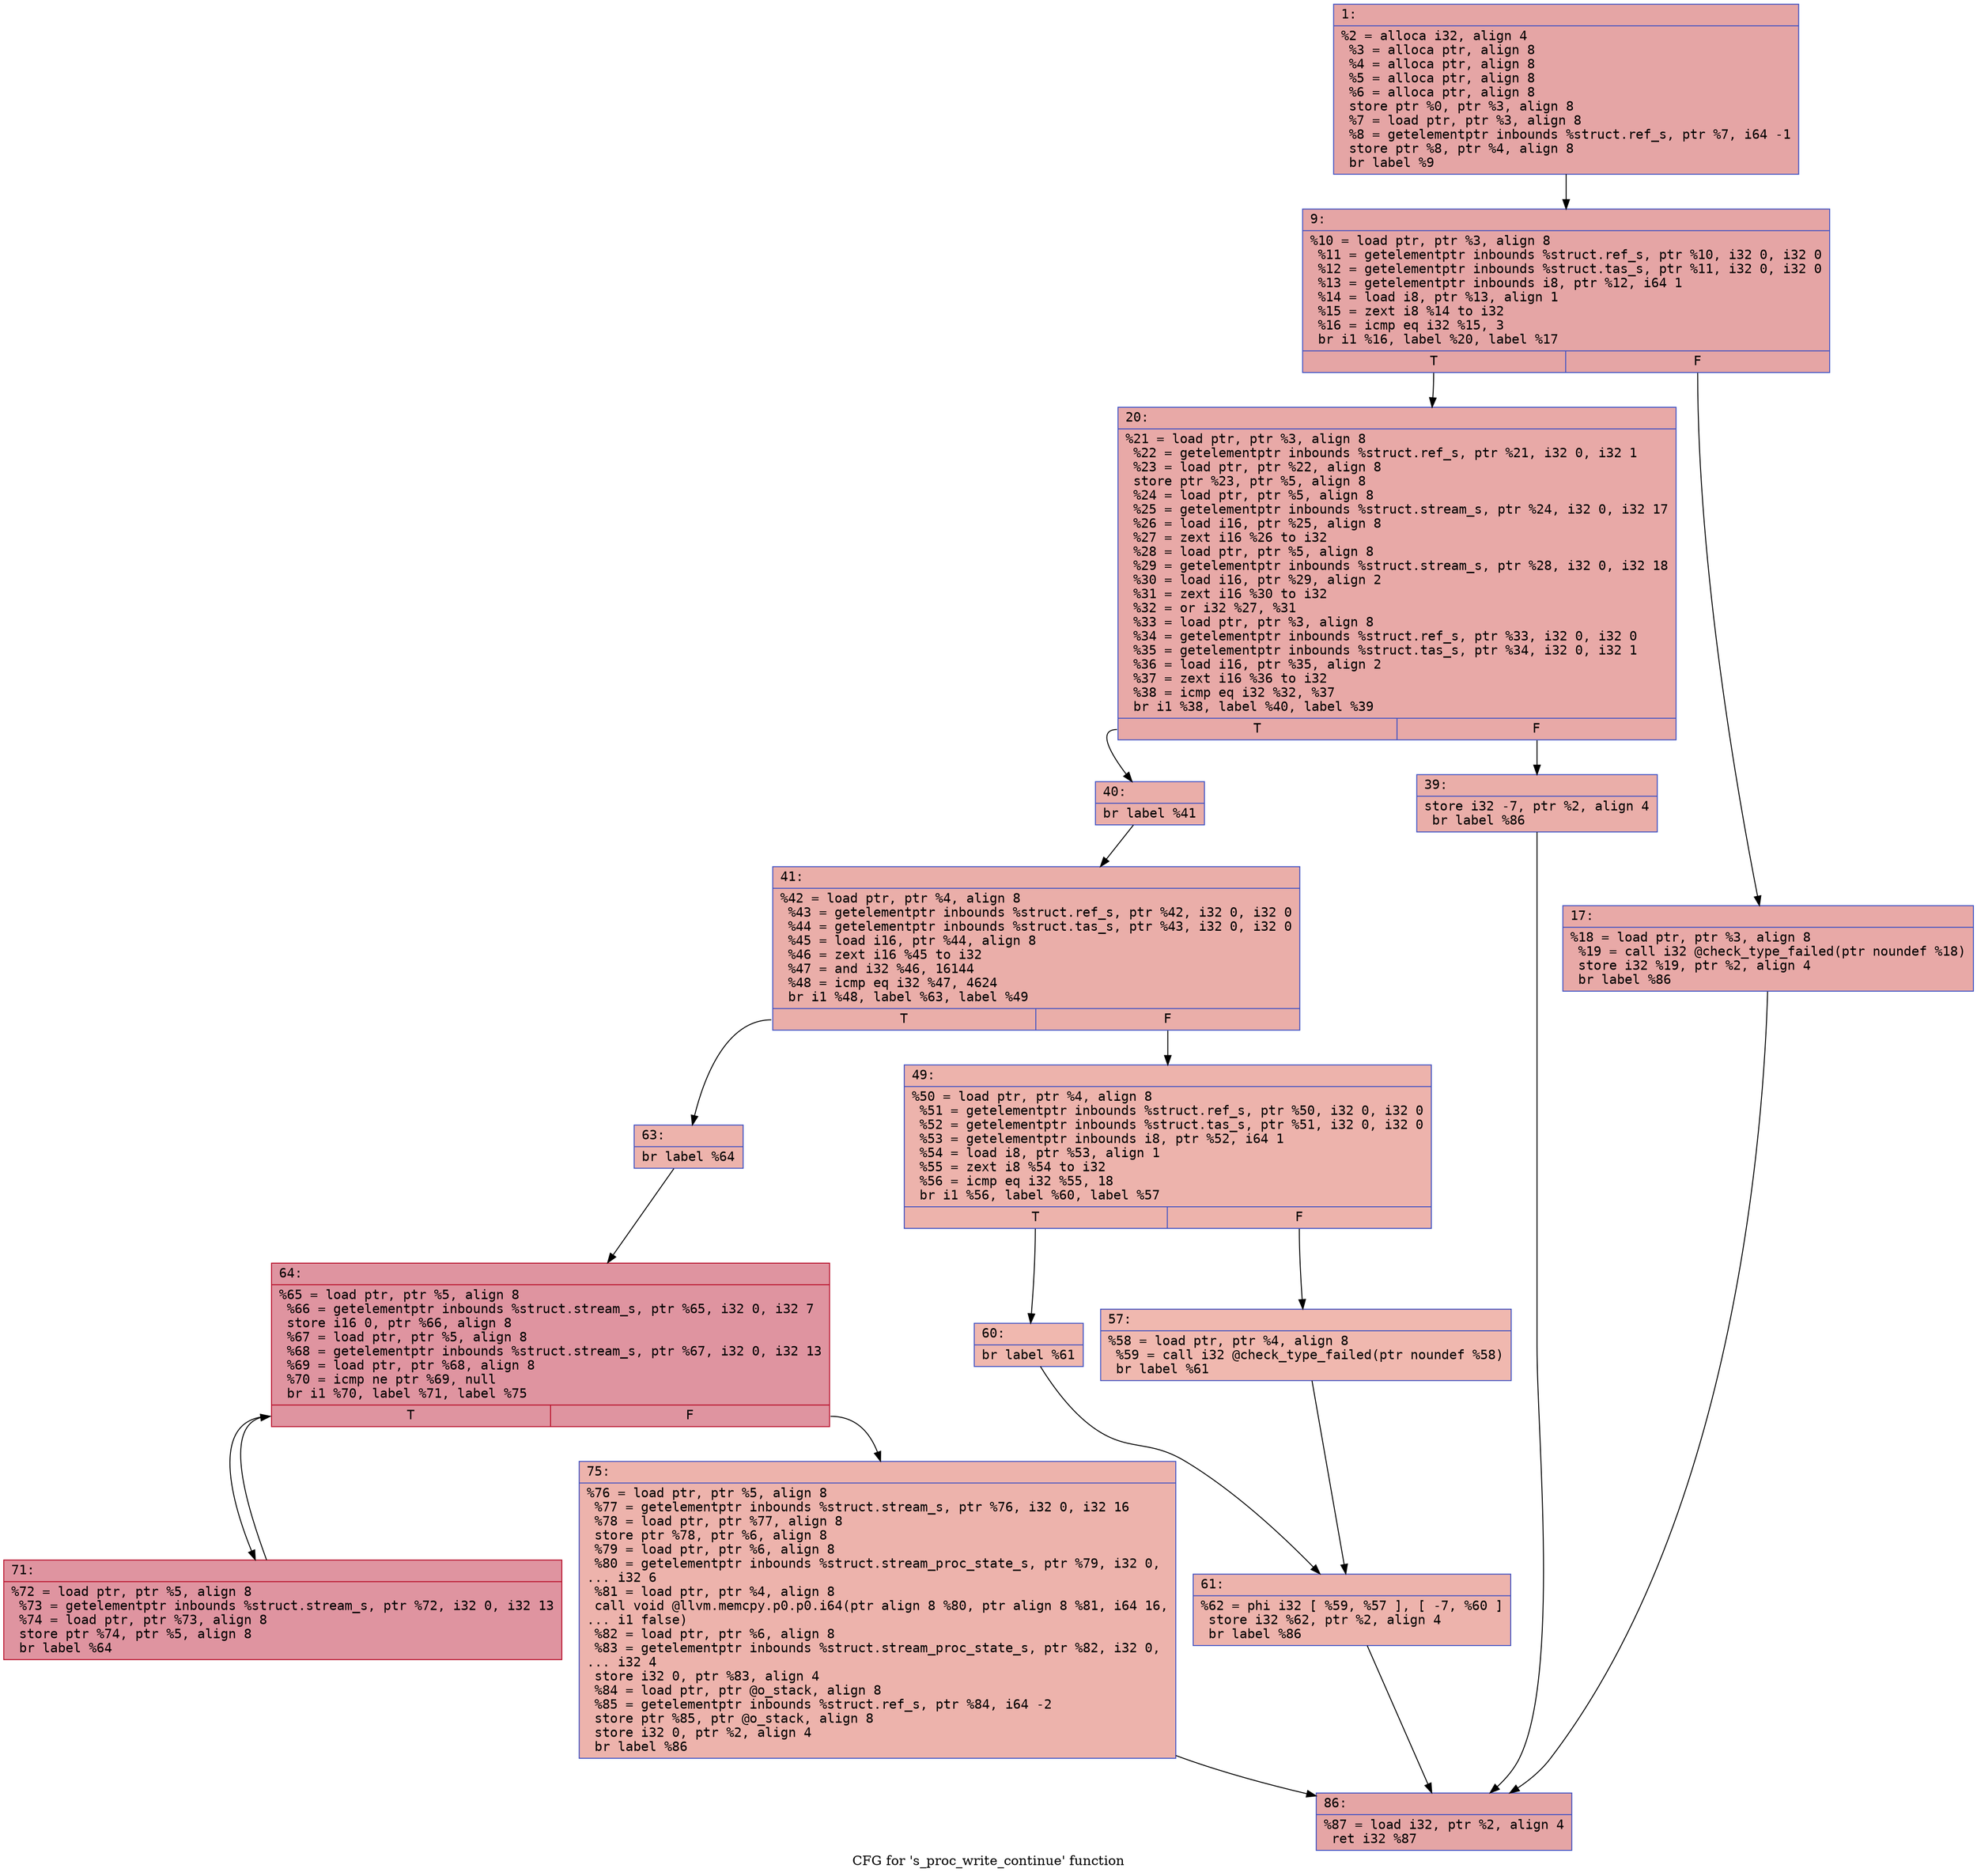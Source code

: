 digraph "CFG for 's_proc_write_continue' function" {
	label="CFG for 's_proc_write_continue' function";

	Node0x6000029e3890 [shape=record,color="#3d50c3ff", style=filled, fillcolor="#c5333470" fontname="Courier",label="{1:\l|  %2 = alloca i32, align 4\l  %3 = alloca ptr, align 8\l  %4 = alloca ptr, align 8\l  %5 = alloca ptr, align 8\l  %6 = alloca ptr, align 8\l  store ptr %0, ptr %3, align 8\l  %7 = load ptr, ptr %3, align 8\l  %8 = getelementptr inbounds %struct.ref_s, ptr %7, i64 -1\l  store ptr %8, ptr %4, align 8\l  br label %9\l}"];
	Node0x6000029e3890 -> Node0x6000029e38e0[tooltip="1 -> 9\nProbability 100.00%" ];
	Node0x6000029e38e0 [shape=record,color="#3d50c3ff", style=filled, fillcolor="#c5333470" fontname="Courier",label="{9:\l|  %10 = load ptr, ptr %3, align 8\l  %11 = getelementptr inbounds %struct.ref_s, ptr %10, i32 0, i32 0\l  %12 = getelementptr inbounds %struct.tas_s, ptr %11, i32 0, i32 0\l  %13 = getelementptr inbounds i8, ptr %12, i64 1\l  %14 = load i8, ptr %13, align 1\l  %15 = zext i8 %14 to i32\l  %16 = icmp eq i32 %15, 3\l  br i1 %16, label %20, label %17\l|{<s0>T|<s1>F}}"];
	Node0x6000029e38e0:s0 -> Node0x6000029e3980[tooltip="9 -> 20\nProbability 50.00%" ];
	Node0x6000029e38e0:s1 -> Node0x6000029e3930[tooltip="9 -> 17\nProbability 50.00%" ];
	Node0x6000029e3930 [shape=record,color="#3d50c3ff", style=filled, fillcolor="#ca3b3770" fontname="Courier",label="{17:\l|  %18 = load ptr, ptr %3, align 8\l  %19 = call i32 @check_type_failed(ptr noundef %18)\l  store i32 %19, ptr %2, align 4\l  br label %86\l}"];
	Node0x6000029e3930 -> Node0x6000029e3d40[tooltip="17 -> 86\nProbability 100.00%" ];
	Node0x6000029e3980 [shape=record,color="#3d50c3ff", style=filled, fillcolor="#ca3b3770" fontname="Courier",label="{20:\l|  %21 = load ptr, ptr %3, align 8\l  %22 = getelementptr inbounds %struct.ref_s, ptr %21, i32 0, i32 1\l  %23 = load ptr, ptr %22, align 8\l  store ptr %23, ptr %5, align 8\l  %24 = load ptr, ptr %5, align 8\l  %25 = getelementptr inbounds %struct.stream_s, ptr %24, i32 0, i32 17\l  %26 = load i16, ptr %25, align 8\l  %27 = zext i16 %26 to i32\l  %28 = load ptr, ptr %5, align 8\l  %29 = getelementptr inbounds %struct.stream_s, ptr %28, i32 0, i32 18\l  %30 = load i16, ptr %29, align 2\l  %31 = zext i16 %30 to i32\l  %32 = or i32 %27, %31\l  %33 = load ptr, ptr %3, align 8\l  %34 = getelementptr inbounds %struct.ref_s, ptr %33, i32 0, i32 0\l  %35 = getelementptr inbounds %struct.tas_s, ptr %34, i32 0, i32 1\l  %36 = load i16, ptr %35, align 2\l  %37 = zext i16 %36 to i32\l  %38 = icmp eq i32 %32, %37\l  br i1 %38, label %40, label %39\l|{<s0>T|<s1>F}}"];
	Node0x6000029e3980:s0 -> Node0x6000029e3a20[tooltip="20 -> 40\nProbability 50.00%" ];
	Node0x6000029e3980:s1 -> Node0x6000029e39d0[tooltip="20 -> 39\nProbability 50.00%" ];
	Node0x6000029e39d0 [shape=record,color="#3d50c3ff", style=filled, fillcolor="#d0473d70" fontname="Courier",label="{39:\l|  store i32 -7, ptr %2, align 4\l  br label %86\l}"];
	Node0x6000029e39d0 -> Node0x6000029e3d40[tooltip="39 -> 86\nProbability 100.00%" ];
	Node0x6000029e3a20 [shape=record,color="#3d50c3ff", style=filled, fillcolor="#d0473d70" fontname="Courier",label="{40:\l|  br label %41\l}"];
	Node0x6000029e3a20 -> Node0x6000029e3a70[tooltip="40 -> 41\nProbability 100.00%" ];
	Node0x6000029e3a70 [shape=record,color="#3d50c3ff", style=filled, fillcolor="#d0473d70" fontname="Courier",label="{41:\l|  %42 = load ptr, ptr %4, align 8\l  %43 = getelementptr inbounds %struct.ref_s, ptr %42, i32 0, i32 0\l  %44 = getelementptr inbounds %struct.tas_s, ptr %43, i32 0, i32 0\l  %45 = load i16, ptr %44, align 8\l  %46 = zext i16 %45 to i32\l  %47 = and i32 %46, 16144\l  %48 = icmp eq i32 %47, 4624\l  br i1 %48, label %63, label %49\l|{<s0>T|<s1>F}}"];
	Node0x6000029e3a70:s0 -> Node0x6000029e3c00[tooltip="41 -> 63\nProbability 50.00%" ];
	Node0x6000029e3a70:s1 -> Node0x6000029e3ac0[tooltip="41 -> 49\nProbability 50.00%" ];
	Node0x6000029e3ac0 [shape=record,color="#3d50c3ff", style=filled, fillcolor="#d6524470" fontname="Courier",label="{49:\l|  %50 = load ptr, ptr %4, align 8\l  %51 = getelementptr inbounds %struct.ref_s, ptr %50, i32 0, i32 0\l  %52 = getelementptr inbounds %struct.tas_s, ptr %51, i32 0, i32 0\l  %53 = getelementptr inbounds i8, ptr %52, i64 1\l  %54 = load i8, ptr %53, align 1\l  %55 = zext i8 %54 to i32\l  %56 = icmp eq i32 %55, 18\l  br i1 %56, label %60, label %57\l|{<s0>T|<s1>F}}"];
	Node0x6000029e3ac0:s0 -> Node0x6000029e3b60[tooltip="49 -> 60\nProbability 50.00%" ];
	Node0x6000029e3ac0:s1 -> Node0x6000029e3b10[tooltip="49 -> 57\nProbability 50.00%" ];
	Node0x6000029e3b10 [shape=record,color="#3d50c3ff", style=filled, fillcolor="#dc5d4a70" fontname="Courier",label="{57:\l|  %58 = load ptr, ptr %4, align 8\l  %59 = call i32 @check_type_failed(ptr noundef %58)\l  br label %61\l}"];
	Node0x6000029e3b10 -> Node0x6000029e3bb0[tooltip="57 -> 61\nProbability 100.00%" ];
	Node0x6000029e3b60 [shape=record,color="#3d50c3ff", style=filled, fillcolor="#dc5d4a70" fontname="Courier",label="{60:\l|  br label %61\l}"];
	Node0x6000029e3b60 -> Node0x6000029e3bb0[tooltip="60 -> 61\nProbability 100.00%" ];
	Node0x6000029e3bb0 [shape=record,color="#3d50c3ff", style=filled, fillcolor="#d6524470" fontname="Courier",label="{61:\l|  %62 = phi i32 [ %59, %57 ], [ -7, %60 ]\l  store i32 %62, ptr %2, align 4\l  br label %86\l}"];
	Node0x6000029e3bb0 -> Node0x6000029e3d40[tooltip="61 -> 86\nProbability 100.00%" ];
	Node0x6000029e3c00 [shape=record,color="#3d50c3ff", style=filled, fillcolor="#d6524470" fontname="Courier",label="{63:\l|  br label %64\l}"];
	Node0x6000029e3c00 -> Node0x6000029e3c50[tooltip="63 -> 64\nProbability 100.00%" ];
	Node0x6000029e3c50 [shape=record,color="#b70d28ff", style=filled, fillcolor="#b70d2870" fontname="Courier",label="{64:\l|  %65 = load ptr, ptr %5, align 8\l  %66 = getelementptr inbounds %struct.stream_s, ptr %65, i32 0, i32 7\l  store i16 0, ptr %66, align 8\l  %67 = load ptr, ptr %5, align 8\l  %68 = getelementptr inbounds %struct.stream_s, ptr %67, i32 0, i32 13\l  %69 = load ptr, ptr %68, align 8\l  %70 = icmp ne ptr %69, null\l  br i1 %70, label %71, label %75\l|{<s0>T|<s1>F}}"];
	Node0x6000029e3c50:s0 -> Node0x6000029e3ca0[tooltip="64 -> 71\nProbability 96.88%" ];
	Node0x6000029e3c50:s1 -> Node0x6000029e3cf0[tooltip="64 -> 75\nProbability 3.12%" ];
	Node0x6000029e3ca0 [shape=record,color="#b70d28ff", style=filled, fillcolor="#b70d2870" fontname="Courier",label="{71:\l|  %72 = load ptr, ptr %5, align 8\l  %73 = getelementptr inbounds %struct.stream_s, ptr %72, i32 0, i32 13\l  %74 = load ptr, ptr %73, align 8\l  store ptr %74, ptr %5, align 8\l  br label %64\l}"];
	Node0x6000029e3ca0 -> Node0x6000029e3c50[tooltip="71 -> 64\nProbability 100.00%" ];
	Node0x6000029e3cf0 [shape=record,color="#3d50c3ff", style=filled, fillcolor="#d6524470" fontname="Courier",label="{75:\l|  %76 = load ptr, ptr %5, align 8\l  %77 = getelementptr inbounds %struct.stream_s, ptr %76, i32 0, i32 16\l  %78 = load ptr, ptr %77, align 8\l  store ptr %78, ptr %6, align 8\l  %79 = load ptr, ptr %6, align 8\l  %80 = getelementptr inbounds %struct.stream_proc_state_s, ptr %79, i32 0,\l... i32 6\l  %81 = load ptr, ptr %4, align 8\l  call void @llvm.memcpy.p0.p0.i64(ptr align 8 %80, ptr align 8 %81, i64 16,\l... i1 false)\l  %82 = load ptr, ptr %6, align 8\l  %83 = getelementptr inbounds %struct.stream_proc_state_s, ptr %82, i32 0,\l... i32 4\l  store i32 0, ptr %83, align 4\l  %84 = load ptr, ptr @o_stack, align 8\l  %85 = getelementptr inbounds %struct.ref_s, ptr %84, i64 -2\l  store ptr %85, ptr @o_stack, align 8\l  store i32 0, ptr %2, align 4\l  br label %86\l}"];
	Node0x6000029e3cf0 -> Node0x6000029e3d40[tooltip="75 -> 86\nProbability 100.00%" ];
	Node0x6000029e3d40 [shape=record,color="#3d50c3ff", style=filled, fillcolor="#c5333470" fontname="Courier",label="{86:\l|  %87 = load i32, ptr %2, align 4\l  ret i32 %87\l}"];
}

